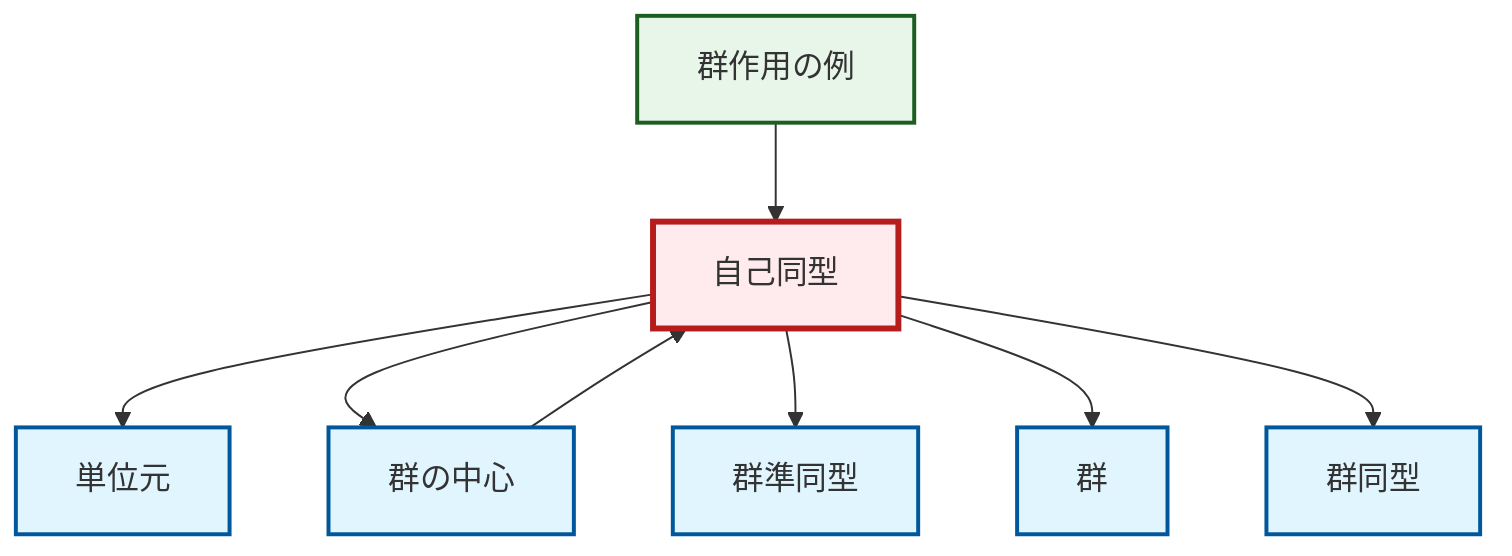 graph TD
    classDef definition fill:#e1f5fe,stroke:#01579b,stroke-width:2px
    classDef theorem fill:#f3e5f5,stroke:#4a148c,stroke-width:2px
    classDef axiom fill:#fff3e0,stroke:#e65100,stroke-width:2px
    classDef example fill:#e8f5e9,stroke:#1b5e20,stroke-width:2px
    classDef current fill:#ffebee,stroke:#b71c1c,stroke-width:3px
    def-automorphism["自己同型"]:::definition
    def-group["群"]:::definition
    def-identity-element["単位元"]:::definition
    def-isomorphism["群同型"]:::definition
    def-homomorphism["群準同型"]:::definition
    def-center-of-group["群の中心"]:::definition
    ex-group-action-examples["群作用の例"]:::example
    ex-group-action-examples --> def-automorphism
    def-automorphism --> def-identity-element
    def-automorphism --> def-center-of-group
    def-automorphism --> def-homomorphism
    def-center-of-group --> def-automorphism
    def-automorphism --> def-group
    def-automorphism --> def-isomorphism
    class def-automorphism current